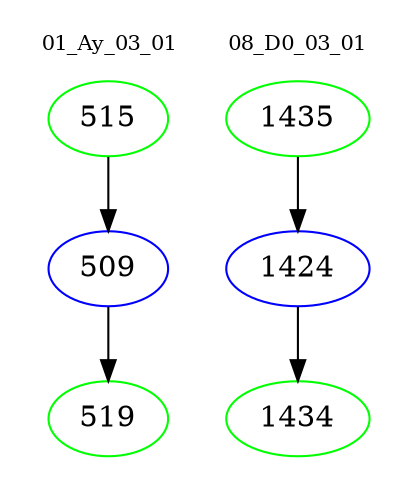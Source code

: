 digraph{
subgraph cluster_0 {
color = white
label = "01_Ay_03_01";
fontsize=10;
T0_515 [label="515", color="green"]
T0_515 -> T0_509 [color="black"]
T0_509 [label="509", color="blue"]
T0_509 -> T0_519 [color="black"]
T0_519 [label="519", color="green"]
}
subgraph cluster_1 {
color = white
label = "08_D0_03_01";
fontsize=10;
T1_1435 [label="1435", color="green"]
T1_1435 -> T1_1424 [color="black"]
T1_1424 [label="1424", color="blue"]
T1_1424 -> T1_1434 [color="black"]
T1_1434 [label="1434", color="green"]
}
}
